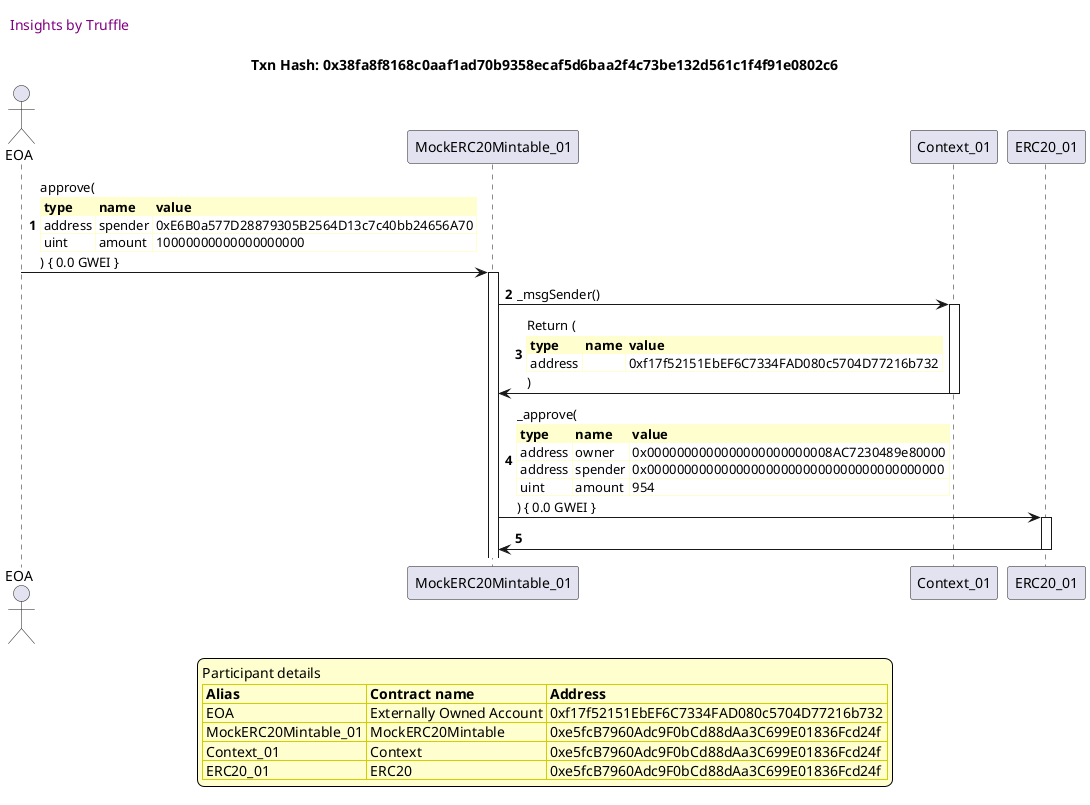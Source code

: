 

@startuml

autonumber
skinparam legendBackgroundColor #FEFECE

<style>
      header {
        HorizontalAlignment left
        FontColor purple
        FontSize 14
        Padding 10
      }
    </style>

header Insights by Truffle

title Txn Hash: 0x38fa8f8168c0aaf1ad70b9358ecaf5d6baa2f4c73be132d561c1f4f91e0802c6


actor EOA as "EOA"
participant MockERC20Mintable_01 as "MockERC20Mintable_01"
participant Context_01 as "Context_01"
participant ERC20_01 as "ERC20_01"

"EOA" -> "MockERC20Mintable_01" ++: approve(\n\
<#FEFECE,#FEFECE>|= type |= name |= value |\n\
| address | spender | 0xE6B0a577D28879305B2564D13c7c40bb24656A70 |\n\
| uint | amount | 10000000000000000000 |\n\
) { 0.0 GWEI }
"MockERC20Mintable_01" -> "Context_01" ++: _msgSender()
"Context_01" -> "MockERC20Mintable_01" --: Return (\n\
<#FEFECE,#FEFECE>|= type |= name |= value |\n\
| address |  | 0xf17f52151EbEF6C7334FAD080c5704D77216b732 |\n\
)
"MockERC20Mintable_01" -> "ERC20_01" ++: _approve(\n\
<#FEFECE,#FEFECE>|= type |= name |= value |\n\
| address | owner | 0x0000000000000000000000008AC7230489e80000 |\n\
| address | spender | 0x0000000000000000000000000000000000000000 |\n\
| uint | amount | 954 |\n\
) { 0.0 GWEI }
"ERC20_01" -> "MockERC20Mintable_01" --: 

legend
Participant details
<#FEFECE,#D0D000>|= Alias |= Contract name |= Address |
<#FEFECE>| EOA | Externally Owned Account | 0xf17f52151EbEF6C7334FAD080c5704D77216b732 |
<#FEFECE>| MockERC20Mintable_01 | MockERC20Mintable | 0xe5fcB7960Adc9F0bCd88dAa3C699E01836Fcd24f |
<#FEFECE>| Context_01 | Context | 0xe5fcB7960Adc9F0bCd88dAa3C699E01836Fcd24f |
<#FEFECE>| ERC20_01 | ERC20 | 0xe5fcB7960Adc9F0bCd88dAa3C699E01836Fcd24f |
endlegend

@enduml